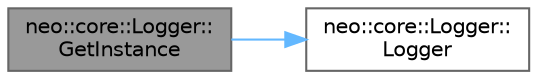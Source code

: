 digraph "neo::core::Logger::GetInstance"
{
 // LATEX_PDF_SIZE
  bgcolor="transparent";
  edge [fontname=Helvetica,fontsize=10,labelfontname=Helvetica,labelfontsize=10];
  node [fontname=Helvetica,fontsize=10,shape=box,height=0.2,width=0.4];
  rankdir="LR";
  Node1 [id="Node000001",label="neo::core::Logger::\lGetInstance",height=0.2,width=0.4,color="gray40", fillcolor="grey60", style="filled", fontcolor="black",tooltip="Get the global logger instance."];
  Node1 -> Node2 [id="edge2_Node000001_Node000002",color="steelblue1",style="solid",tooltip=" "];
  Node2 [id="Node000002",label="neo::core::Logger::\lLogger",height=0.2,width=0.4,color="grey40", fillcolor="white", style="filled",URL="$classneo_1_1core_1_1_logger.html#a968022696a59e35003eb5ab8d93b5b60",tooltip=" "];
}
